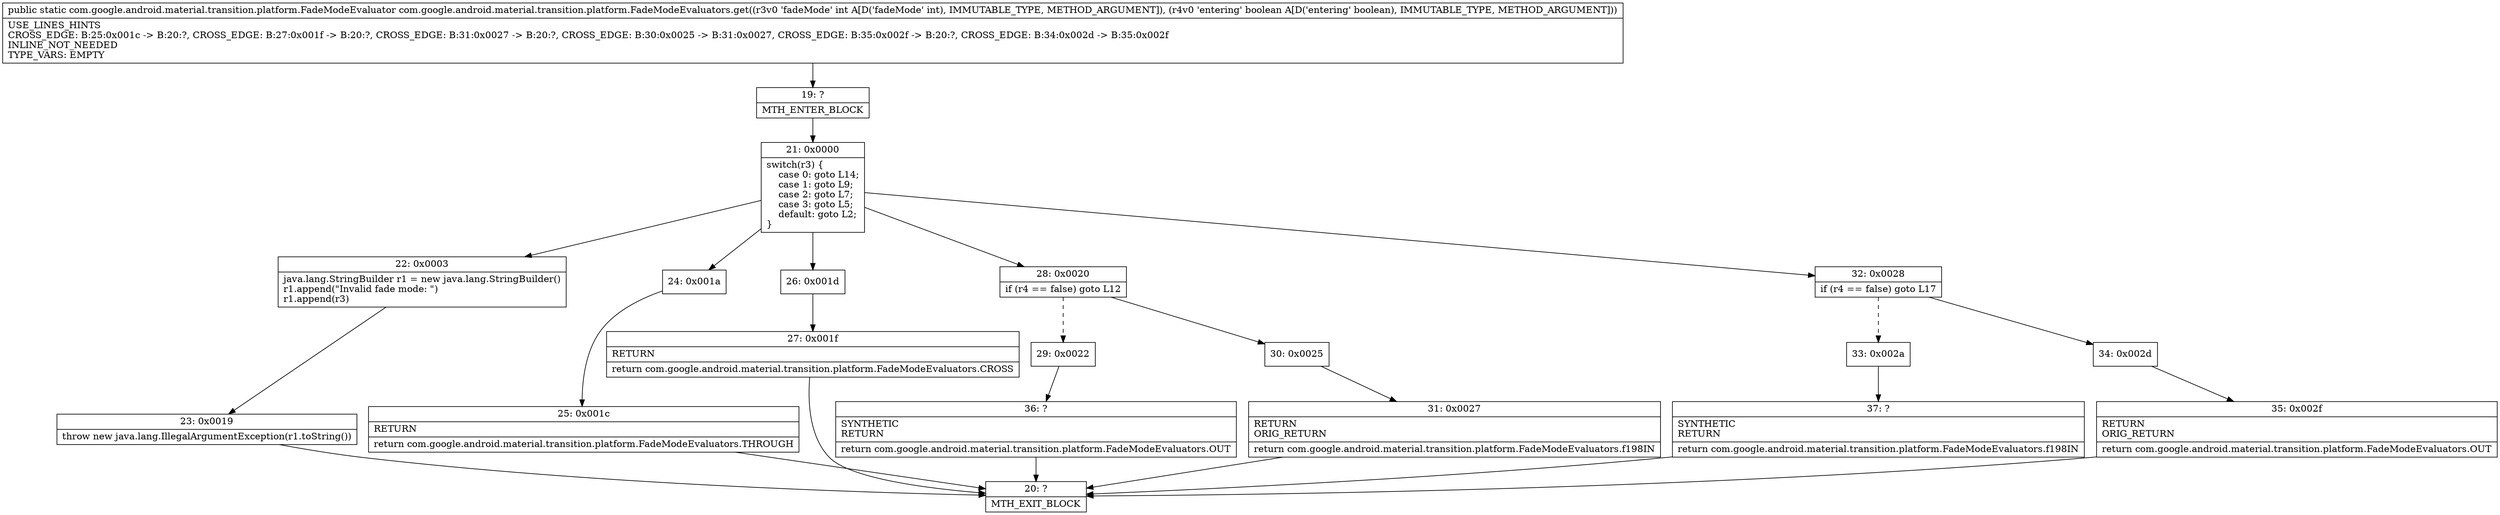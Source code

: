 digraph "CFG forcom.google.android.material.transition.platform.FadeModeEvaluators.get(IZ)Lcom\/google\/android\/material\/transition\/platform\/FadeModeEvaluator;" {
Node_19 [shape=record,label="{19\:\ ?|MTH_ENTER_BLOCK\l}"];
Node_21 [shape=record,label="{21\:\ 0x0000|switch(r3) \{\l    case 0: goto L14;\l    case 1: goto L9;\l    case 2: goto L7;\l    case 3: goto L5;\l    default: goto L2;\l\}\l}"];
Node_22 [shape=record,label="{22\:\ 0x0003|java.lang.StringBuilder r1 = new java.lang.StringBuilder()\lr1.append(\"Invalid fade mode: \")\lr1.append(r3)\l}"];
Node_23 [shape=record,label="{23\:\ 0x0019|throw new java.lang.IllegalArgumentException(r1.toString())\l}"];
Node_20 [shape=record,label="{20\:\ ?|MTH_EXIT_BLOCK\l}"];
Node_24 [shape=record,label="{24\:\ 0x001a}"];
Node_25 [shape=record,label="{25\:\ 0x001c|RETURN\l|return com.google.android.material.transition.platform.FadeModeEvaluators.THROUGH\l}"];
Node_26 [shape=record,label="{26\:\ 0x001d}"];
Node_27 [shape=record,label="{27\:\ 0x001f|RETURN\l|return com.google.android.material.transition.platform.FadeModeEvaluators.CROSS\l}"];
Node_28 [shape=record,label="{28\:\ 0x0020|if (r4 == false) goto L12\l}"];
Node_29 [shape=record,label="{29\:\ 0x0022}"];
Node_36 [shape=record,label="{36\:\ ?|SYNTHETIC\lRETURN\l|return com.google.android.material.transition.platform.FadeModeEvaluators.OUT\l}"];
Node_30 [shape=record,label="{30\:\ 0x0025}"];
Node_31 [shape=record,label="{31\:\ 0x0027|RETURN\lORIG_RETURN\l|return com.google.android.material.transition.platform.FadeModeEvaluators.f198IN\l}"];
Node_32 [shape=record,label="{32\:\ 0x0028|if (r4 == false) goto L17\l}"];
Node_33 [shape=record,label="{33\:\ 0x002a}"];
Node_37 [shape=record,label="{37\:\ ?|SYNTHETIC\lRETURN\l|return com.google.android.material.transition.platform.FadeModeEvaluators.f198IN\l}"];
Node_34 [shape=record,label="{34\:\ 0x002d}"];
Node_35 [shape=record,label="{35\:\ 0x002f|RETURN\lORIG_RETURN\l|return com.google.android.material.transition.platform.FadeModeEvaluators.OUT\l}"];
MethodNode[shape=record,label="{public static com.google.android.material.transition.platform.FadeModeEvaluator com.google.android.material.transition.platform.FadeModeEvaluators.get((r3v0 'fadeMode' int A[D('fadeMode' int), IMMUTABLE_TYPE, METHOD_ARGUMENT]), (r4v0 'entering' boolean A[D('entering' boolean), IMMUTABLE_TYPE, METHOD_ARGUMENT]))  | USE_LINES_HINTS\lCROSS_EDGE: B:25:0x001c \-\> B:20:?, CROSS_EDGE: B:27:0x001f \-\> B:20:?, CROSS_EDGE: B:31:0x0027 \-\> B:20:?, CROSS_EDGE: B:30:0x0025 \-\> B:31:0x0027, CROSS_EDGE: B:35:0x002f \-\> B:20:?, CROSS_EDGE: B:34:0x002d \-\> B:35:0x002f\lINLINE_NOT_NEEDED\lTYPE_VARS: EMPTY\l}"];
MethodNode -> Node_19;Node_19 -> Node_21;
Node_21 -> Node_22;
Node_21 -> Node_24;
Node_21 -> Node_26;
Node_21 -> Node_28;
Node_21 -> Node_32;
Node_22 -> Node_23;
Node_23 -> Node_20;
Node_24 -> Node_25;
Node_25 -> Node_20;
Node_26 -> Node_27;
Node_27 -> Node_20;
Node_28 -> Node_29[style=dashed];
Node_28 -> Node_30;
Node_29 -> Node_36;
Node_36 -> Node_20;
Node_30 -> Node_31;
Node_31 -> Node_20;
Node_32 -> Node_33[style=dashed];
Node_32 -> Node_34;
Node_33 -> Node_37;
Node_37 -> Node_20;
Node_34 -> Node_35;
Node_35 -> Node_20;
}

